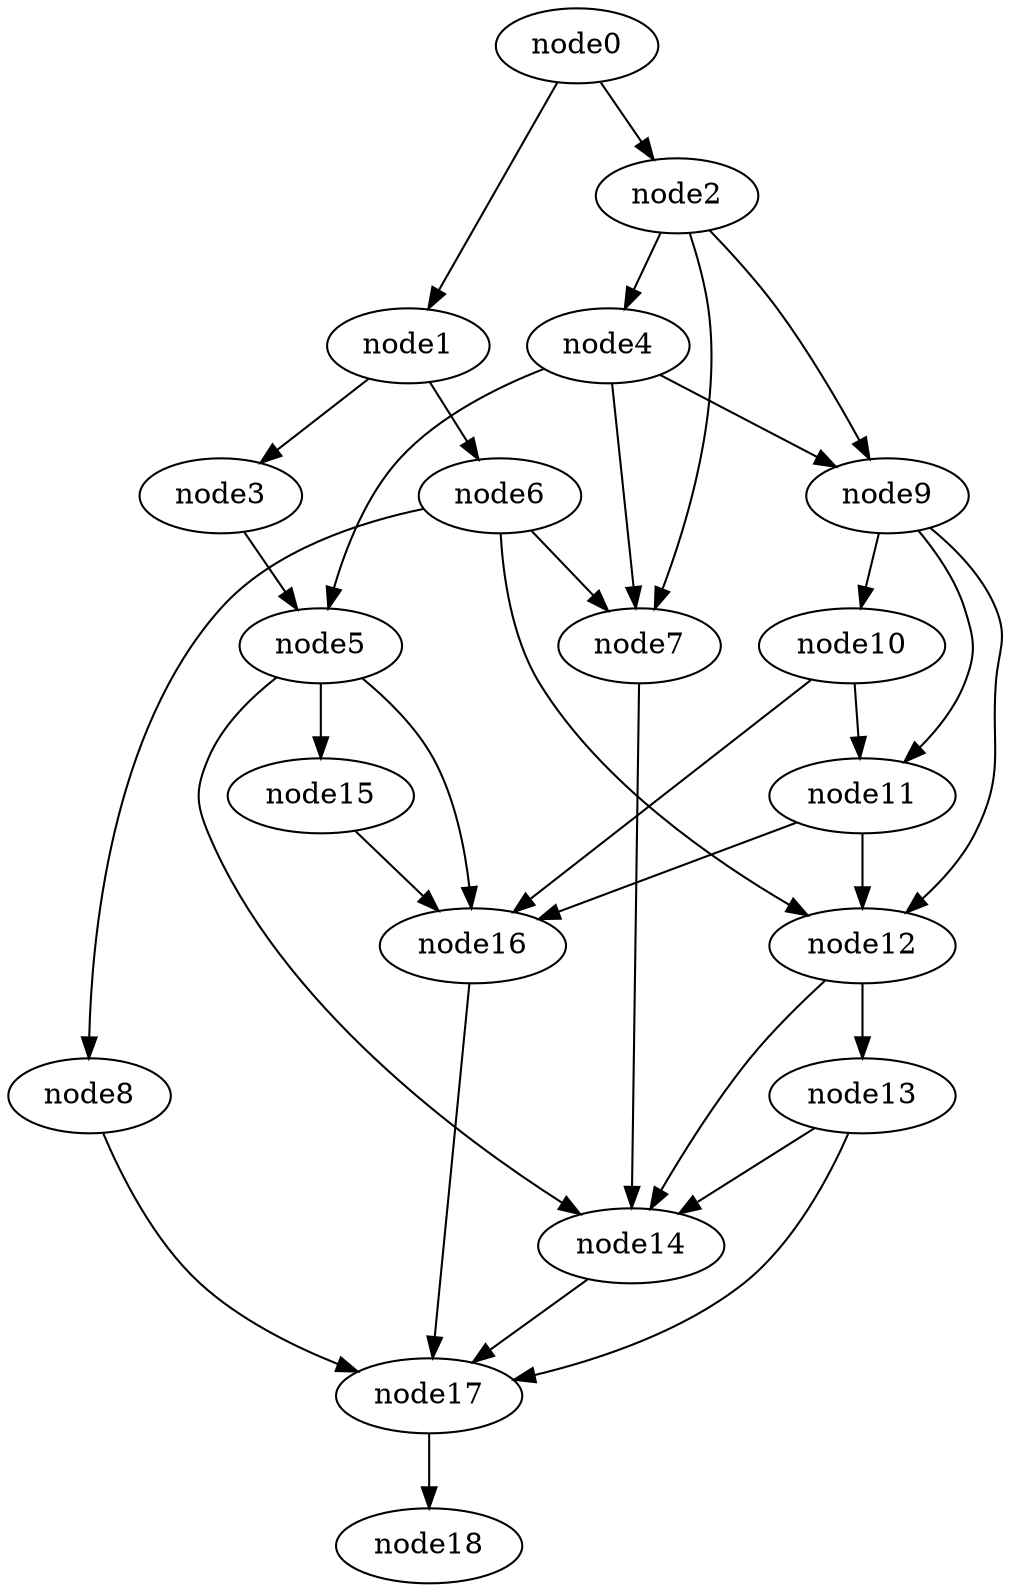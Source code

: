 digraph g{
	node18
	node17 -> node18
	node16 -> node17
	node15 -> node16
	node14 -> node17
	node13 -> node17
	node13 -> node14
	node12 -> node14
	node12 -> node13
	node11 -> node16
	node11 -> node12
	node10 -> node16
	node10 -> node11
	node9 -> node12
	node9 -> node11
	node9 -> node10
	node8 -> node17
	node7 -> node14
	node6 -> node12
	node6 -> node8
	node6 -> node7
	node5 -> node16
	node5 -> node15
	node5 -> node14
	node4 -> node9
	node4 -> node7
	node4 -> node5
	node3 -> node5
	node2 -> node9
	node2 -> node7
	node2 -> node4
	node1 -> node6
	node1 -> node3
	node0 -> node2
	node0 -> node1
}
